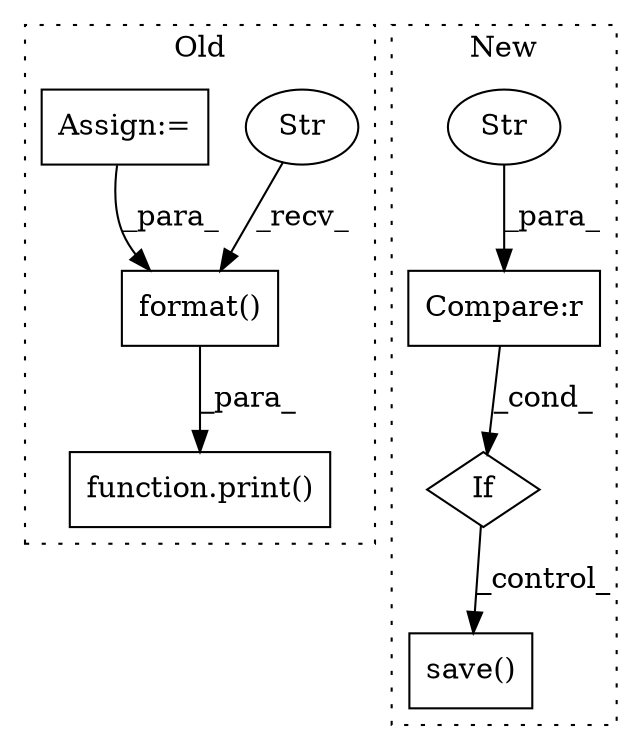 digraph G {
subgraph cluster0 {
1 [label="format()" a="75" s="694,729" l="25,1" shape="box"];
3 [label="Str" a="66" s="694" l="17" shape="ellipse"];
7 [label="function.print()" a="75" s="688,730" l="6,1" shape="box"];
8 [label="Assign:=" a="68" s="463" l="3" shape="box"];
label = "Old";
style="dotted";
}
subgraph cluster1 {
2 [label="save()" a="75" s="1014,1045" l="11,39" shape="box"];
4 [label="If" a="96" s="975" l="3" shape="diamond"];
5 [label="Compare:r" a="40" s="978" l="26" shape="box"];
6 [label="Str" a="66" s="999" l="5" shape="ellipse"];
label = "New";
style="dotted";
}
1 -> 7 [label="_para_"];
3 -> 1 [label="_recv_"];
4 -> 2 [label="_control_"];
5 -> 4 [label="_cond_"];
6 -> 5 [label="_para_"];
8 -> 1 [label="_para_"];
}